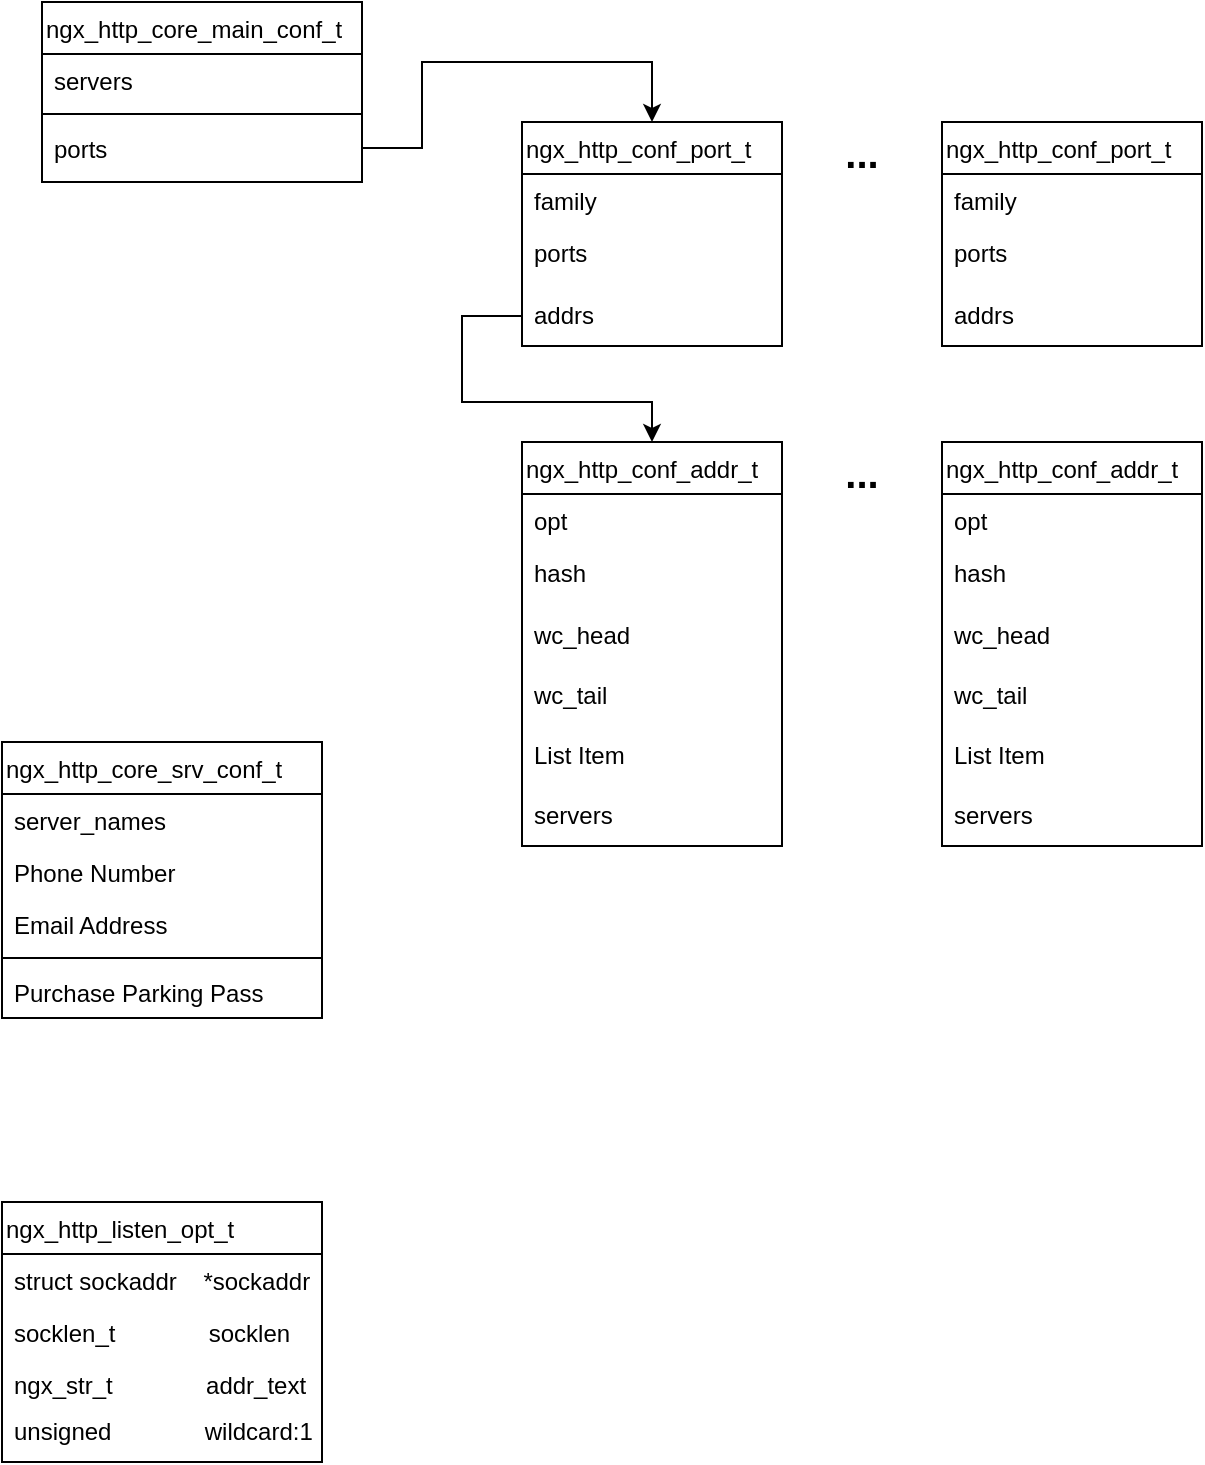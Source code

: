 <mxfile version="22.0.4" type="github" pages="2">
  <diagram id="C5RBs43oDa-KdzZeNtuy" name="Page-1">
    <mxGraphModel dx="1254" dy="692" grid="1" gridSize="10" guides="1" tooltips="1" connect="1" arrows="1" fold="1" page="1" pageScale="1" pageWidth="827" pageHeight="1169" math="0" shadow="0">
      <root>
        <mxCell id="WIyWlLk6GJQsqaUBKTNV-0" />
        <mxCell id="WIyWlLk6GJQsqaUBKTNV-1" parent="WIyWlLk6GJQsqaUBKTNV-0" />
        <mxCell id="zkfFHV4jXpPFQw0GAbJ--0" value="ngx_http_core_srv_conf_t" style="swimlane;fontStyle=0;align=left;verticalAlign=top;childLayout=stackLayout;horizontal=1;startSize=26;horizontalStack=0;resizeParent=1;resizeLast=0;collapsible=1;marginBottom=0;rounded=0;shadow=0;strokeWidth=1;" parent="WIyWlLk6GJQsqaUBKTNV-1" vertex="1">
          <mxGeometry x="60" y="400" width="160" height="138" as="geometry">
            <mxRectangle x="230" y="140" width="160" height="26" as="alternateBounds" />
          </mxGeometry>
        </mxCell>
        <mxCell id="zkfFHV4jXpPFQw0GAbJ--1" value="server_names" style="text;align=left;verticalAlign=top;spacingLeft=4;spacingRight=4;overflow=hidden;rotatable=0;points=[[0,0.5],[1,0.5]];portConstraint=eastwest;" parent="zkfFHV4jXpPFQw0GAbJ--0" vertex="1">
          <mxGeometry y="26" width="160" height="26" as="geometry" />
        </mxCell>
        <mxCell id="zkfFHV4jXpPFQw0GAbJ--2" value="Phone Number" style="text;align=left;verticalAlign=top;spacingLeft=4;spacingRight=4;overflow=hidden;rotatable=0;points=[[0,0.5],[1,0.5]];portConstraint=eastwest;rounded=0;shadow=0;html=0;" parent="zkfFHV4jXpPFQw0GAbJ--0" vertex="1">
          <mxGeometry y="52" width="160" height="26" as="geometry" />
        </mxCell>
        <mxCell id="zkfFHV4jXpPFQw0GAbJ--3" value="Email Address" style="text;align=left;verticalAlign=top;spacingLeft=4;spacingRight=4;overflow=hidden;rotatable=0;points=[[0,0.5],[1,0.5]];portConstraint=eastwest;rounded=0;shadow=0;html=0;" parent="zkfFHV4jXpPFQw0GAbJ--0" vertex="1">
          <mxGeometry y="78" width="160" height="26" as="geometry" />
        </mxCell>
        <mxCell id="zkfFHV4jXpPFQw0GAbJ--4" value="" style="line;html=1;strokeWidth=1;align=left;verticalAlign=middle;spacingTop=-1;spacingLeft=3;spacingRight=3;rotatable=0;labelPosition=right;points=[];portConstraint=eastwest;" parent="zkfFHV4jXpPFQw0GAbJ--0" vertex="1">
          <mxGeometry y="104" width="160" height="8" as="geometry" />
        </mxCell>
        <mxCell id="zkfFHV4jXpPFQw0GAbJ--5" value="Purchase Parking Pass" style="text;align=left;verticalAlign=top;spacingLeft=4;spacingRight=4;overflow=hidden;rotatable=0;points=[[0,0.5],[1,0.5]];portConstraint=eastwest;" parent="zkfFHV4jXpPFQw0GAbJ--0" vertex="1">
          <mxGeometry y="112" width="160" height="26" as="geometry" />
        </mxCell>
        <mxCell id="zkfFHV4jXpPFQw0GAbJ--17" value="ngx_http_core_main_conf_t" style="swimlane;fontStyle=0;align=left;verticalAlign=top;childLayout=stackLayout;horizontal=1;startSize=26;horizontalStack=0;resizeParent=1;resizeLast=0;collapsible=1;marginBottom=0;rounded=0;shadow=0;strokeWidth=1;" parent="WIyWlLk6GJQsqaUBKTNV-1" vertex="1">
          <mxGeometry x="80" y="30" width="160" height="90" as="geometry">
            <mxRectangle x="550" y="140" width="160" height="26" as="alternateBounds" />
          </mxGeometry>
        </mxCell>
        <mxCell id="zkfFHV4jXpPFQw0GAbJ--18" value="servers" style="text;align=left;verticalAlign=top;spacingLeft=4;spacingRight=4;overflow=hidden;rotatable=0;points=[[0,0.5],[1,0.5]];portConstraint=eastwest;" parent="zkfFHV4jXpPFQw0GAbJ--17" vertex="1">
          <mxGeometry y="26" width="160" height="26" as="geometry" />
        </mxCell>
        <mxCell id="zkfFHV4jXpPFQw0GAbJ--23" value="" style="line;html=1;strokeWidth=1;align=left;verticalAlign=middle;spacingTop=-1;spacingLeft=3;spacingRight=3;rotatable=0;labelPosition=right;points=[];portConstraint=eastwest;" parent="zkfFHV4jXpPFQw0GAbJ--17" vertex="1">
          <mxGeometry y="52" width="160" height="8" as="geometry" />
        </mxCell>
        <mxCell id="zkfFHV4jXpPFQw0GAbJ--19" value="ports" style="text;align=left;verticalAlign=top;spacingLeft=4;spacingRight=4;overflow=hidden;rotatable=0;points=[[0,0.5],[1,0.5]];portConstraint=eastwest;rounded=0;shadow=0;html=0;" parent="zkfFHV4jXpPFQw0GAbJ--17" vertex="1">
          <mxGeometry y="60" width="160" height="26" as="geometry" />
        </mxCell>
        <mxCell id="Z3vMYPKbmkTiJjoHQSl4-1" value="ngx_http_listen_opt_t" style="swimlane;fontStyle=0;align=left;verticalAlign=top;childLayout=stackLayout;horizontal=1;startSize=26;horizontalStack=0;resizeParent=1;resizeLast=0;collapsible=1;marginBottom=0;rounded=0;shadow=0;strokeWidth=1;" vertex="1" parent="WIyWlLk6GJQsqaUBKTNV-1">
          <mxGeometry x="60" y="630" width="160" height="130" as="geometry">
            <mxRectangle x="230" y="140" width="160" height="26" as="alternateBounds" />
          </mxGeometry>
        </mxCell>
        <mxCell id="Z3vMYPKbmkTiJjoHQSl4-2" value="struct sockaddr    *sockaddr" style="text;align=left;verticalAlign=top;spacingLeft=4;spacingRight=4;overflow=hidden;rotatable=0;points=[[0,0.5],[1,0.5]];portConstraint=eastwest;" vertex="1" parent="Z3vMYPKbmkTiJjoHQSl4-1">
          <mxGeometry y="26" width="160" height="26" as="geometry" />
        </mxCell>
        <mxCell id="Z3vMYPKbmkTiJjoHQSl4-3" value="socklen_t              socklen" style="text;align=left;verticalAlign=top;spacingLeft=4;spacingRight=4;overflow=hidden;rotatable=0;points=[[0,0.5],[1,0.5]];portConstraint=eastwest;rounded=0;shadow=0;html=0;" vertex="1" parent="Z3vMYPKbmkTiJjoHQSl4-1">
          <mxGeometry y="52" width="160" height="26" as="geometry" />
        </mxCell>
        <mxCell id="Z3vMYPKbmkTiJjoHQSl4-4" value="ngx_str_t              addr_text" style="text;align=left;verticalAlign=top;spacingLeft=4;spacingRight=4;overflow=hidden;rotatable=0;points=[[0,0.5],[1,0.5]];portConstraint=eastwest;rounded=0;shadow=0;html=0;" vertex="1" parent="Z3vMYPKbmkTiJjoHQSl4-1">
          <mxGeometry y="78" width="160" height="22" as="geometry" />
        </mxCell>
        <mxCell id="Z3vMYPKbmkTiJjoHQSl4-7" value="unsigned&amp;nbsp; &amp;nbsp; &amp;nbsp; &amp;nbsp; &amp;nbsp; &amp;nbsp; &amp;nbsp; wildcard:1" style="text;strokeColor=none;fillColor=none;align=left;verticalAlign=middle;spacingLeft=4;spacingRight=4;overflow=hidden;points=[[0,0.5],[1,0.5]];portConstraint=eastwest;rotatable=0;whiteSpace=wrap;html=1;" vertex="1" parent="Z3vMYPKbmkTiJjoHQSl4-1">
          <mxGeometry y="100" width="160" height="30" as="geometry" />
        </mxCell>
        <mxCell id="Z3vMYPKbmkTiJjoHQSl4-8" value="ngx_http_conf_port_t" style="swimlane;fontStyle=0;align=left;verticalAlign=top;childLayout=stackLayout;horizontal=1;startSize=26;horizontalStack=0;resizeParent=1;resizeLast=0;collapsible=1;marginBottom=0;rounded=0;shadow=0;strokeWidth=1;" vertex="1" parent="WIyWlLk6GJQsqaUBKTNV-1">
          <mxGeometry x="320" y="90" width="130" height="112" as="geometry">
            <mxRectangle x="550" y="140" width="160" height="26" as="alternateBounds" />
          </mxGeometry>
        </mxCell>
        <mxCell id="Z3vMYPKbmkTiJjoHQSl4-9" value="family" style="text;align=left;verticalAlign=top;spacingLeft=4;spacingRight=4;overflow=hidden;rotatable=0;points=[[0,0.5],[1,0.5]];portConstraint=eastwest;" vertex="1" parent="Z3vMYPKbmkTiJjoHQSl4-8">
          <mxGeometry y="26" width="130" height="26" as="geometry" />
        </mxCell>
        <mxCell id="Z3vMYPKbmkTiJjoHQSl4-11" value="ports" style="text;align=left;verticalAlign=top;spacingLeft=4;spacingRight=4;overflow=hidden;rotatable=0;points=[[0,0.5],[1,0.5]];portConstraint=eastwest;rounded=0;shadow=0;html=0;" vertex="1" parent="Z3vMYPKbmkTiJjoHQSl4-8">
          <mxGeometry y="52" width="130" height="30" as="geometry" />
        </mxCell>
        <mxCell id="Z3vMYPKbmkTiJjoHQSl4-12" value="addrs" style="text;strokeColor=none;fillColor=none;align=left;verticalAlign=middle;spacingLeft=4;spacingRight=4;overflow=hidden;points=[[0,0.5],[1,0.5]];portConstraint=eastwest;rotatable=0;whiteSpace=wrap;html=1;" vertex="1" parent="Z3vMYPKbmkTiJjoHQSl4-8">
          <mxGeometry y="82" width="130" height="30" as="geometry" />
        </mxCell>
        <mxCell id="Z3vMYPKbmkTiJjoHQSl4-14" value="ngx_http_conf_addr_t" style="swimlane;fontStyle=0;align=left;verticalAlign=top;childLayout=stackLayout;horizontal=1;startSize=26;horizontalStack=0;resizeParent=1;resizeLast=0;collapsible=1;marginBottom=0;rounded=0;shadow=0;strokeWidth=1;" vertex="1" parent="WIyWlLk6GJQsqaUBKTNV-1">
          <mxGeometry x="320" y="250" width="130" height="202" as="geometry">
            <mxRectangle x="550" y="140" width="160" height="26" as="alternateBounds" />
          </mxGeometry>
        </mxCell>
        <mxCell id="Z3vMYPKbmkTiJjoHQSl4-15" value="opt" style="text;align=left;verticalAlign=top;spacingLeft=4;spacingRight=4;overflow=hidden;rotatable=0;points=[[0,0.5],[1,0.5]];portConstraint=eastwest;" vertex="1" parent="Z3vMYPKbmkTiJjoHQSl4-14">
          <mxGeometry y="26" width="130" height="26" as="geometry" />
        </mxCell>
        <mxCell id="Z3vMYPKbmkTiJjoHQSl4-16" value="hash" style="text;align=left;verticalAlign=top;spacingLeft=4;spacingRight=4;overflow=hidden;rotatable=0;points=[[0,0.5],[1,0.5]];portConstraint=eastwest;rounded=0;shadow=0;html=0;" vertex="1" parent="Z3vMYPKbmkTiJjoHQSl4-14">
          <mxGeometry y="52" width="130" height="30" as="geometry" />
        </mxCell>
        <mxCell id="Z3vMYPKbmkTiJjoHQSl4-17" value="wc_head" style="text;strokeColor=none;fillColor=none;align=left;verticalAlign=middle;spacingLeft=4;spacingRight=4;overflow=hidden;points=[[0,0.5],[1,0.5]];portConstraint=eastwest;rotatable=0;whiteSpace=wrap;html=1;" vertex="1" parent="Z3vMYPKbmkTiJjoHQSl4-14">
          <mxGeometry y="82" width="130" height="30" as="geometry" />
        </mxCell>
        <mxCell id="Z3vMYPKbmkTiJjoHQSl4-19" value="wc_tail" style="text;strokeColor=none;fillColor=none;align=left;verticalAlign=middle;spacingLeft=4;spacingRight=4;overflow=hidden;points=[[0,0.5],[1,0.5]];portConstraint=eastwest;rotatable=0;whiteSpace=wrap;html=1;" vertex="1" parent="Z3vMYPKbmkTiJjoHQSl4-14">
          <mxGeometry y="112" width="130" height="30" as="geometry" />
        </mxCell>
        <mxCell id="cS5sX1_EjtA18y3qUe5o-0" value="List Item" style="text;strokeColor=none;fillColor=none;align=left;verticalAlign=middle;spacingLeft=4;spacingRight=4;overflow=hidden;points=[[0,0.5],[1,0.5]];portConstraint=eastwest;rotatable=0;whiteSpace=wrap;html=1;" vertex="1" parent="Z3vMYPKbmkTiJjoHQSl4-14">
          <mxGeometry y="142" width="130" height="30" as="geometry" />
        </mxCell>
        <mxCell id="Z3vMYPKbmkTiJjoHQSl4-18" value="servers" style="text;strokeColor=none;fillColor=none;align=left;verticalAlign=middle;spacingLeft=4;spacingRight=4;overflow=hidden;points=[[0,0.5],[1,0.5]];portConstraint=eastwest;rotatable=0;whiteSpace=wrap;html=1;" vertex="1" parent="Z3vMYPKbmkTiJjoHQSl4-14">
          <mxGeometry y="172" width="130" height="30" as="geometry" />
        </mxCell>
        <mxCell id="cS5sX1_EjtA18y3qUe5o-2" value="ngx_http_conf_port_t" style="swimlane;fontStyle=0;align=left;verticalAlign=top;childLayout=stackLayout;horizontal=1;startSize=26;horizontalStack=0;resizeParent=1;resizeLast=0;collapsible=1;marginBottom=0;rounded=0;shadow=0;strokeWidth=1;" vertex="1" parent="WIyWlLk6GJQsqaUBKTNV-1">
          <mxGeometry x="530" y="90" width="130" height="112" as="geometry">
            <mxRectangle x="550" y="140" width="160" height="26" as="alternateBounds" />
          </mxGeometry>
        </mxCell>
        <mxCell id="cS5sX1_EjtA18y3qUe5o-3" value="family" style="text;align=left;verticalAlign=top;spacingLeft=4;spacingRight=4;overflow=hidden;rotatable=0;points=[[0,0.5],[1,0.5]];portConstraint=eastwest;" vertex="1" parent="cS5sX1_EjtA18y3qUe5o-2">
          <mxGeometry y="26" width="130" height="26" as="geometry" />
        </mxCell>
        <mxCell id="cS5sX1_EjtA18y3qUe5o-4" value="ports" style="text;align=left;verticalAlign=top;spacingLeft=4;spacingRight=4;overflow=hidden;rotatable=0;points=[[0,0.5],[1,0.5]];portConstraint=eastwest;rounded=0;shadow=0;html=0;" vertex="1" parent="cS5sX1_EjtA18y3qUe5o-2">
          <mxGeometry y="52" width="130" height="30" as="geometry" />
        </mxCell>
        <mxCell id="cS5sX1_EjtA18y3qUe5o-5" value="addrs" style="text;strokeColor=none;fillColor=none;align=left;verticalAlign=middle;spacingLeft=4;spacingRight=4;overflow=hidden;points=[[0,0.5],[1,0.5]];portConstraint=eastwest;rotatable=0;whiteSpace=wrap;html=1;" vertex="1" parent="cS5sX1_EjtA18y3qUe5o-2">
          <mxGeometry y="82" width="130" height="30" as="geometry" />
        </mxCell>
        <mxCell id="cS5sX1_EjtA18y3qUe5o-6" value="&lt;font style=&quot;font-size: 20px;&quot;&gt;&lt;b&gt;...&lt;/b&gt;&lt;/font&gt;" style="text;html=1;strokeColor=none;fillColor=none;align=center;verticalAlign=middle;whiteSpace=wrap;rounded=0;" vertex="1" parent="WIyWlLk6GJQsqaUBKTNV-1">
          <mxGeometry x="460" y="90" width="60" height="30" as="geometry" />
        </mxCell>
        <mxCell id="cS5sX1_EjtA18y3qUe5o-7" value="" style="endArrow=classic;html=1;rounded=0;exitX=1;exitY=0.5;exitDx=0;exitDy=0;entryX=0.5;entryY=0;entryDx=0;entryDy=0;" edge="1" parent="WIyWlLk6GJQsqaUBKTNV-1" source="zkfFHV4jXpPFQw0GAbJ--19" target="Z3vMYPKbmkTiJjoHQSl4-8">
          <mxGeometry width="50" height="50" relative="1" as="geometry">
            <mxPoint x="400" y="350" as="sourcePoint" />
            <mxPoint x="450" y="300" as="targetPoint" />
            <Array as="points">
              <mxPoint x="270" y="103" />
              <mxPoint x="270" y="60" />
              <mxPoint x="385" y="60" />
            </Array>
          </mxGeometry>
        </mxCell>
        <mxCell id="cS5sX1_EjtA18y3qUe5o-8" value="" style="endArrow=classic;html=1;rounded=0;exitX=0;exitY=0.5;exitDx=0;exitDy=0;entryX=0.5;entryY=0;entryDx=0;entryDy=0;" edge="1" parent="WIyWlLk6GJQsqaUBKTNV-1" source="Z3vMYPKbmkTiJjoHQSl4-12" target="Z3vMYPKbmkTiJjoHQSl4-14">
          <mxGeometry width="50" height="50" relative="1" as="geometry">
            <mxPoint x="240" y="280" as="sourcePoint" />
            <mxPoint x="290" y="230" as="targetPoint" />
            <Array as="points">
              <mxPoint x="290" y="187" />
              <mxPoint x="290" y="230" />
              <mxPoint x="385" y="230" />
            </Array>
          </mxGeometry>
        </mxCell>
        <mxCell id="cS5sX1_EjtA18y3qUe5o-9" value="ngx_http_conf_addr_t" style="swimlane;fontStyle=0;align=left;verticalAlign=top;childLayout=stackLayout;horizontal=1;startSize=26;horizontalStack=0;resizeParent=1;resizeLast=0;collapsible=1;marginBottom=0;rounded=0;shadow=0;strokeWidth=1;" vertex="1" parent="WIyWlLk6GJQsqaUBKTNV-1">
          <mxGeometry x="530" y="250" width="130" height="202" as="geometry">
            <mxRectangle x="550" y="140" width="160" height="26" as="alternateBounds" />
          </mxGeometry>
        </mxCell>
        <mxCell id="cS5sX1_EjtA18y3qUe5o-10" value="opt" style="text;align=left;verticalAlign=top;spacingLeft=4;spacingRight=4;overflow=hidden;rotatable=0;points=[[0,0.5],[1,0.5]];portConstraint=eastwest;" vertex="1" parent="cS5sX1_EjtA18y3qUe5o-9">
          <mxGeometry y="26" width="130" height="26" as="geometry" />
        </mxCell>
        <mxCell id="cS5sX1_EjtA18y3qUe5o-11" value="hash" style="text;align=left;verticalAlign=top;spacingLeft=4;spacingRight=4;overflow=hidden;rotatable=0;points=[[0,0.5],[1,0.5]];portConstraint=eastwest;rounded=0;shadow=0;html=0;" vertex="1" parent="cS5sX1_EjtA18y3qUe5o-9">
          <mxGeometry y="52" width="130" height="30" as="geometry" />
        </mxCell>
        <mxCell id="cS5sX1_EjtA18y3qUe5o-12" value="wc_head" style="text;strokeColor=none;fillColor=none;align=left;verticalAlign=middle;spacingLeft=4;spacingRight=4;overflow=hidden;points=[[0,0.5],[1,0.5]];portConstraint=eastwest;rotatable=0;whiteSpace=wrap;html=1;" vertex="1" parent="cS5sX1_EjtA18y3qUe5o-9">
          <mxGeometry y="82" width="130" height="30" as="geometry" />
        </mxCell>
        <mxCell id="cS5sX1_EjtA18y3qUe5o-13" value="wc_tail" style="text;strokeColor=none;fillColor=none;align=left;verticalAlign=middle;spacingLeft=4;spacingRight=4;overflow=hidden;points=[[0,0.5],[1,0.5]];portConstraint=eastwest;rotatable=0;whiteSpace=wrap;html=1;" vertex="1" parent="cS5sX1_EjtA18y3qUe5o-9">
          <mxGeometry y="112" width="130" height="30" as="geometry" />
        </mxCell>
        <mxCell id="cS5sX1_EjtA18y3qUe5o-14" value="List Item" style="text;strokeColor=none;fillColor=none;align=left;verticalAlign=middle;spacingLeft=4;spacingRight=4;overflow=hidden;points=[[0,0.5],[1,0.5]];portConstraint=eastwest;rotatable=0;whiteSpace=wrap;html=1;" vertex="1" parent="cS5sX1_EjtA18y3qUe5o-9">
          <mxGeometry y="142" width="130" height="30" as="geometry" />
        </mxCell>
        <mxCell id="cS5sX1_EjtA18y3qUe5o-15" value="servers" style="text;strokeColor=none;fillColor=none;align=left;verticalAlign=middle;spacingLeft=4;spacingRight=4;overflow=hidden;points=[[0,0.5],[1,0.5]];portConstraint=eastwest;rotatable=0;whiteSpace=wrap;html=1;" vertex="1" parent="cS5sX1_EjtA18y3qUe5o-9">
          <mxGeometry y="172" width="130" height="30" as="geometry" />
        </mxCell>
        <mxCell id="cS5sX1_EjtA18y3qUe5o-16" value="&lt;font style=&quot;font-size: 20px;&quot;&gt;&lt;b&gt;...&lt;/b&gt;&lt;/font&gt;" style="text;html=1;strokeColor=none;fillColor=none;align=center;verticalAlign=middle;whiteSpace=wrap;rounded=0;" vertex="1" parent="WIyWlLk6GJQsqaUBKTNV-1">
          <mxGeometry x="460" y="250" width="60" height="30" as="geometry" />
        </mxCell>
      </root>
    </mxGraphModel>
  </diagram>
  <diagram id="h-oIr-xNmTmnTwOmIsAW" name="第 2 页">
    <mxGraphModel dx="1254" dy="658" grid="1" gridSize="10" guides="1" tooltips="1" connect="1" arrows="1" fold="1" page="1" pageScale="1" pageWidth="827" pageHeight="1169" math="0" shadow="0">
      <root>
        <mxCell id="0" />
        <mxCell id="1" parent="0" />
      </root>
    </mxGraphModel>
  </diagram>
</mxfile>
